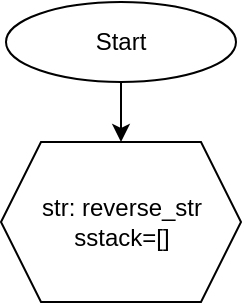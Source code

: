 <mxfile version="24.8.3">
  <diagram name="Page-1" id="AUyk0-Y5rX6EvpcSwYz0">
    <mxGraphModel dx="435" dy="507" grid="1" gridSize="10" guides="1" tooltips="1" connect="1" arrows="1" fold="1" page="1" pageScale="1" pageWidth="850" pageHeight="1100" math="0" shadow="0">
      <root>
        <mxCell id="0" />
        <mxCell id="1" parent="0" />
        <mxCell id="83qTVQwGWhM2EYCyVJ-e-3" value="" style="edgeStyle=orthogonalEdgeStyle;rounded=0;orthogonalLoop=1;jettySize=auto;html=1;" edge="1" parent="1" source="83qTVQwGWhM2EYCyVJ-e-1" target="83qTVQwGWhM2EYCyVJ-e-2">
          <mxGeometry relative="1" as="geometry" />
        </mxCell>
        <mxCell id="83qTVQwGWhM2EYCyVJ-e-1" value="Start" style="ellipse;whiteSpace=wrap;html=1;" vertex="1" parent="1">
          <mxGeometry x="365" y="20" width="115" height="40" as="geometry" />
        </mxCell>
        <mxCell id="83qTVQwGWhM2EYCyVJ-e-2" value="str: reverse_str&lt;div&gt;sstack=[]&lt;/div&gt;" style="shape=hexagon;perimeter=hexagonPerimeter2;whiteSpace=wrap;html=1;fixedSize=1;" vertex="1" parent="1">
          <mxGeometry x="362.5" y="90" width="120" height="80" as="geometry" />
        </mxCell>
      </root>
    </mxGraphModel>
  </diagram>
</mxfile>
